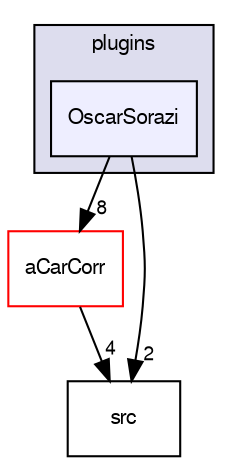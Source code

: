 digraph G {
  compound=true
  node [ fontsize=10, fontname="FreeSans"];
  edge [ labelfontsize=9, labelfontname="FreeSans"];
  subgraph clusterdir_2241d903d8b552fecd54d40d9c6f6ba2 {
    graph [ bgcolor="#ddddee", pencolor="black", label="plugins" fontname="FreeSans", fontsize=10, URL="dir_2241d903d8b552fecd54d40d9c6f6ba2.html"]
  dir_507d5ed11f00364ac507bdda5d23bf3c [shape=box, label="OscarSorazi", style="filled", fillcolor="#eeeeff", pencolor="black", URL="dir_507d5ed11f00364ac507bdda5d23bf3c.html"];
  }
  dir_d9ed25d689eb6020be9e33367ebc52fa [shape=box label="aCarCorr" fillcolor="white" style="filled" color="red" URL="dir_d9ed25d689eb6020be9e33367ebc52fa.html"];
  dir_a6a96f4101e30ef9cb693fc53f8c1212 [shape=box label="src" URL="dir_a6a96f4101e30ef9cb693fc53f8c1212.html"];
  dir_d9ed25d689eb6020be9e33367ebc52fa->dir_a6a96f4101e30ef9cb693fc53f8c1212 [headlabel="4", labeldistance=1.5 headhref="dir_000003_000016.html"];
  dir_507d5ed11f00364ac507bdda5d23bf3c->dir_d9ed25d689eb6020be9e33367ebc52fa [headlabel="8", labeldistance=1.5 headhref="dir_000005_000003.html"];
  dir_507d5ed11f00364ac507bdda5d23bf3c->dir_a6a96f4101e30ef9cb693fc53f8c1212 [headlabel="2", labeldistance=1.5 headhref="dir_000005_000016.html"];
}
